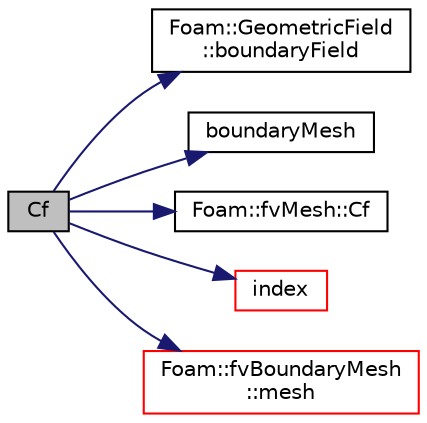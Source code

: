 digraph "Cf"
{
  bgcolor="transparent";
  edge [fontname="Helvetica",fontsize="10",labelfontname="Helvetica",labelfontsize="10"];
  node [fontname="Helvetica",fontsize="10",shape=record];
  rankdir="LR";
  Node1 [label="Cf",height=0.2,width=0.4,color="black", fillcolor="grey75", style="filled", fontcolor="black"];
  Node1 -> Node2 [color="midnightblue",fontsize="10",style="solid",fontname="Helvetica"];
  Node2 [label="Foam::GeometricField\l::boundaryField",height=0.2,width=0.4,color="black",URL="$a00937.html#a6987ef31fb532d0fc43c84eca14fe558",tooltip="Return const-reference to the boundary field. "];
  Node1 -> Node3 [color="midnightblue",fontsize="10",style="solid",fontname="Helvetica"];
  Node3 [label="boundaryMesh",height=0.2,width=0.4,color="black",URL="$a00902.html#a16ee47bbdf0f80623b5ae25d5451deb5",tooltip="Return boundaryMesh reference. "];
  Node1 -> Node4 [color="midnightblue",fontsize="10",style="solid",fontname="Helvetica"];
  Node4 [label="Foam::fvMesh::Cf",height=0.2,width=0.4,color="black",URL="$a00892.html#a55b2f2234821e5951539e222746c0a0b",tooltip="Return face centres as surfaceVectorField. "];
  Node1 -> Node5 [color="midnightblue",fontsize="10",style="solid",fontname="Helvetica"];
  Node5 [label="index",height=0.2,width=0.4,color="red",URL="$a00902.html#a7d1e8acadb27bd2b4e61457d47b71b6f",tooltip="Return the index of this patch in the fvBoundaryMesh. "];
  Node1 -> Node6 [color="midnightblue",fontsize="10",style="solid",fontname="Helvetica"];
  Node6 [label="Foam::fvBoundaryMesh\l::mesh",height=0.2,width=0.4,color="red",URL="$a00886.html#a9687e6999ad5ae21072ec74623f049ff",tooltip="Return the mesh reference. "];
}
